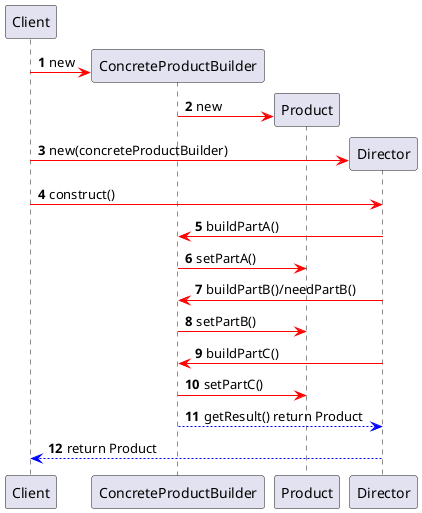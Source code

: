 @startuml
participant Client
autonumber
create ConcreteProductBuilder
Client -[#red]> ConcreteProductBuilder:new
create Product
ConcreteProductBuilder -[#red]> Product: new
create Director
Client -[#red]> Director: new(concreteProductBuilder)
Client -[#red]> Director: construct()
Director -[#red]> ConcreteProductBuilder: buildPartA()
ConcreteProductBuilder -[#red]> Product: setPartA()
Director -[#red]> ConcreteProductBuilder: buildPartB()/needPartB()
ConcreteProductBuilder -[#red]> Product: setPartB()
Director -[#red]> ConcreteProductBuilder: buildPartC()
ConcreteProductBuilder -[#red]> Product: setPartC()
Director <[#blue]-- ConcreteProductBuilder: getResult() return Product
Client <[#blue]-- Director: return Product

@enduml